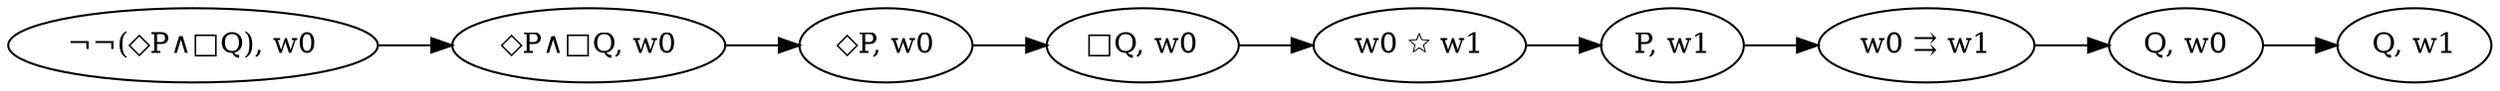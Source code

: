 digraph {
    rankdir = "LR";
    ranksep = 0.5;
    a [label="¬¬(◇P∧□Q), w0"];
    b [label="◇P∧□Q, w0"];
    c [label="◇P, w0"];
    d [label="□Q, w0"];
    e [label="w0 ☆ w1"];
    f [label="P, w1"];
    g [label="w0 ⇉ w1"];
    h [label="Q, w0"];
    i [label="Q, w1"];
    a->b;b->c;c->d;d->e;e->f;f->g;g->h;h->i;
}
